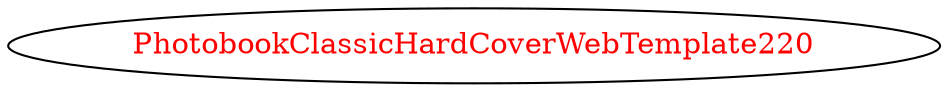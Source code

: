 digraph dependencyGraph {
 concentrate=true;
 ranksep="2.0";
 rankdir="LR"; 
 splines="ortho";
"PhotobookClassicHardCoverWebTemplate220" [fontcolor="red"];
}